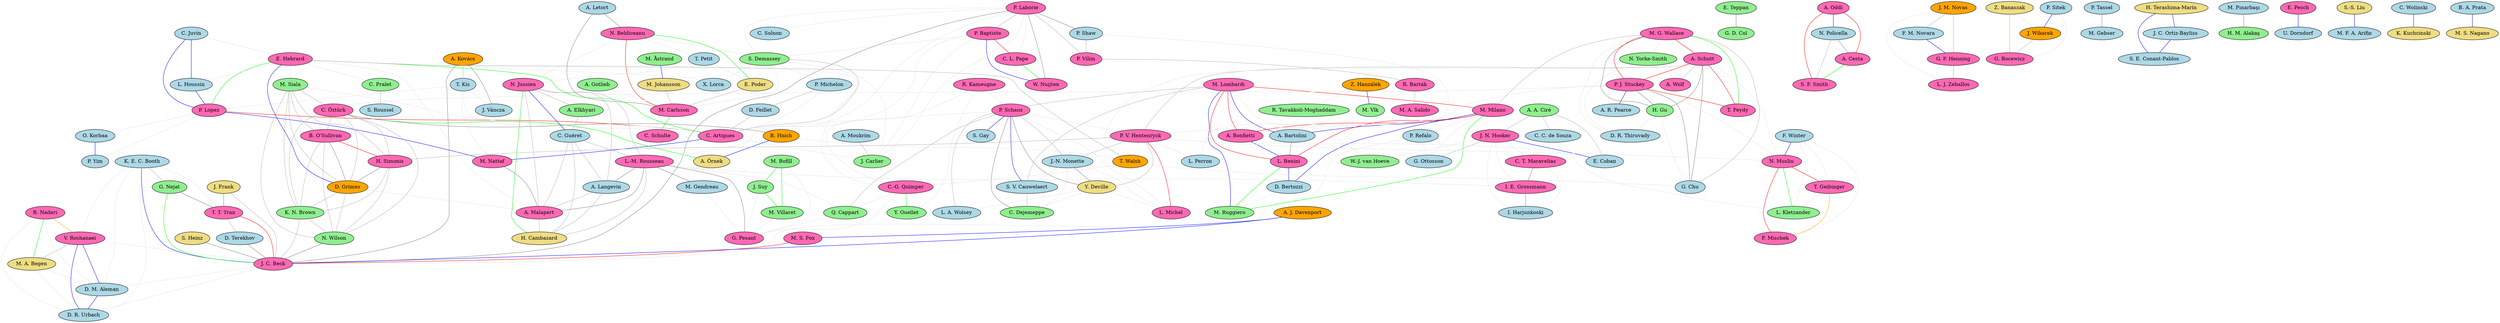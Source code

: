 strict graph coauth {
a292 [label="A. Elkhyari" style="filled" fillcolor="lightgreen"]
a155 [label="T. Kis" style="filled" fillcolor="lightblue"]
a382 [label="I. E. Grossmann" style="filled" fillcolor="hotpink"]
a78 [label="L. Kletzander" style="filled" fillcolor="lightgreen"]
a93 [label="G. D. Col" style="filled" fillcolor="lightgreen"]
a298 [label="S. F. Smith" style="filled" fillcolor="hotpink"]
a615 [label="M. Gendreau" style="filled" fillcolor="lightblue"]
a620 [label="L. J. Zeballos" style="filled" fillcolor="hotpink"]
a128 [label="N. Beldiceanu" style="filled" fillcolor="hotpink"]
a293 [label="C. Guéret" style="filled" fillcolor="lightblue"]
a142 [label="M. Lombardi" style="filled" fillcolor="hotpink"]
a225 [label="A. Bartolini" style="filled" fillcolor="lightblue"]
a143 [label="M. Milano" style="filled" fillcolor="hotpink"]
a146 [label="A. Kovács" style="filled" fillcolor="orange"]
a629 [label="G. Bocewicz" style="filled" fillcolor="hotpink"]
a870 [label="I. Harjunkoski" style="filled" fillcolor="lightblue"]
a1169 [label="A. Moukrim" style="filled" fillcolor="lightblue"]
a8 [label="G. Pesant" style="filled" fillcolor="hotpink"]
a124 [label="A. Schutt" style="filled" fillcolor="hotpink"]
a6 [label="C. Artigues" style="filled" fillcolor="hotpink"]
a91 [label="M. Carlsson" style="filled" fillcolor="hotpink"]
a997 [label="H. Cambazard" style="filled" fillcolor="lightgoldenrod"]
a644 [label="A. Langevin" style="filled" fillcolor="lightblue"]
a523 [label="J. M. Novas" style="filled" fillcolor="orange"]
a835 [label="M. A. Begen" style="filled" fillcolor="lightgoldenrod"]
a10 [label="R. Kameugne" style="filled" fillcolor="hotpink"]
a798 [label="T. T. Tran" style="filled" fillcolor="hotpink"]
a16 [label="B. O'Sullivan" style="filled" fillcolor="hotpink"]
a120 [label="P. Shaw" style="filled" fillcolor="lightblue"]
a1811 [label="Z. Banaszak" style="filled" fillcolor="lightgoldenrod"]
a233 [label="M. Villaret" style="filled" fillcolor="lightgreen"]
a202 [label="C. Dejemeppe" style="filled" fillcolor="lightgreen"]
a586 [label="F. M. Novara" style="filled" fillcolor="lightblue"]
a379 [label="J. Frank" style="filled" fillcolor="lightgoldenrod"]
a232 [label="J. Suy" style="filled" fillcolor="lightgreen"]
a61 [label="M. Gebser" style="filled" fillcolor="lightblue"]
a381 [label="C. T. Maravelias" style="filled" fillcolor="hotpink"]
a151 [label="Y. Deville" style="filled" fillcolor="lightgoldenrod"]
a17 [label="H. Simonis" style="filled" fillcolor="hotpink"]
a224 [label="L. A. Wolsey" style="filled" fillcolor="lightblue"]
a162 [label="P. Baptiste" style="filled" fillcolor="hotpink"]
a58 [label="P. Tassel" style="filled" fillcolor="lightblue"]
a326 [label="L.-M. Rousseau" style="filled" fillcolor="hotpink"]
a3 [label="P. Lopez" style="filled" fillcolor="hotpink"]
a396 [label="D. R. Thiruvady" style="filled" fillcolor="lightblue"]
a82 [label="A. Malapert" style="filled" fillcolor="hotpink"]
a149 [label="J.-N. Monette" style="filled" fillcolor="lightblue"]
a138 [label="A. Örnek" style="filled" fillcolor="lightgoldenrod"]
a2 [label="L. Houssin" style="filled" fillcolor="lightblue"]
a85 [label="C. Solnon" style="filled" fillcolor="lightblue"]
a43 [label="F. Winter" style="filled" fillcolor="lightblue"]
a336 [label="H. Gu" style="filled" fillcolor="lightgreen"]
a844 [label="J. Carlier" style="filled" fillcolor="lightgreen"]
a245 [label="L. Benini" style="filled" fillcolor="hotpink"]
a1779 [label="S. E. Conant-Pablos" style="filled" fillcolor="lightblue"]
a201 [label="S. V. Cauwelaert" style="filled" fillcolor="lightblue"]
a195 [label="A. Gotlieb" style="filled" fillcolor="lightgreen"]
a129 [label="M. Siala" style="filled" fillcolor="lightgreen"]
a254 [label="P. Refalo" style="filled" fillcolor="lightblue"]
a52 [label="Y. Ouellet" style="filled" fillcolor="lightgreen"]
a45 [label="N. Musliu" style="filled" fillcolor="hotpink"]
a163 [label="C. L. Pape" style="filled" fillcolor="hotpink"]
a1383 [label="M. Pınarbaşı" style="filled" fillcolor="lightblue"]
a32 [label="L. Michel" style="filled" fillcolor="hotpink"]
a221 [label="T. Petit" style="filled" fillcolor="lightblue"]
a244 [label="X. Lorca" style="filled" fillcolor="lightblue"]
a278 [label="J. Váncza" style="filled" fillcolor="lightblue"]
a125 [label="P. J. Stuckey" style="filled" fillcolor="hotpink"]
a211 [label="S. Gay" style="filled" fillcolor="lightblue"]
a121 [label="P. Vilím" style="filled" fillcolor="hotpink"]
a358 [label="E. Poder" style="filled" fillcolor="lightgoldenrod"]
a170 [label="C. C. de Souza" style="filled" fillcolor="lightblue"]
a727 [label="V. Roshanaei" style="filled" fillcolor="hotpink"]
a437 [label="E. Pesch" style="filled" fillcolor="hotpink"]
a117 [label="M. G. Wallace" style="filled" fillcolor="hotpink"]
a1487 [label="M. F. A. Arifin" style="filled" fillcolor="lightblue"]
a283 [label="N. Policella" style="filled" fillcolor="lightblue"]
a0 [label="C. Juvin" style="filled" fillcolor="lightblue"]
a356 [label="D. Feillet" style="filled" fillcolor="lightblue"]
a658 [label="C. Wolinski" style="filled" fillcolor="lightblue"]
a89 [label="J. C. Beck" style="filled" fillcolor="hotpink"]
a894 [label="D. M. Aleman" style="filled" fillcolor="lightblue"]
a118 [label="P. Laborie" style="filled" fillcolor="hotpink"]
a355 [label="P. Michelon" style="filled" fillcolor="lightblue"]
a80 [label="F. Mischek" style="filled" fillcolor="hotpink"]
a717 [label="M. Ruggiero" style="filled" fillcolor="lightgreen"]
a74 [label="M. Åstrand" style="filled" fillcolor="lightgreen"]
a1243 [label="S.-S. Liu" style="filled" fillcolor="lightgoldenrod"]
a153 [label="M. A. Salido" style="filled" fillcolor="hotpink"]
a135 [label="C. Öztürk" style="filled" fillcolor="hotpink"]
a203 [label="K. E. C. Booth" style="filled" fillcolor="lightblue"]
a302 [label="M. S. Fox" style="filled" fillcolor="hotpink"]
a152 [label="R. Barták" style="filled" fillcolor="hotpink"]
a77 [label="T. Geibinger" style="filled" fillcolor="hotpink"]
a19 [label="N. Yorke-Smith" style="filled" fillcolor="lightgreen"]
a160 [label="J. N. Hooker" style="filled" fillcolor="hotpink"]
a1606 [label="H. Terashima-Marín" style="filled" fillcolor="lightgoldenrod"]
a206 [label="W.-J. van Hoeve" style="filled" fillcolor="lightgreen"]
a116 [label="Z. Hanzálek" style="filled" fillcolor="orange"]
a75 [label="M. Johansson" style="filled" fillcolor="lightgoldenrod"]
a217 [label="K. N. Brown" style="filled" fillcolor="lightgreen"]
a817 [label="D. Terekhov" style="filled" fillcolor="lightblue"]
a288 [label="L. Perron" style="filled" fillcolor="lightblue"]
a147 [label="P. Schaus" style="filled" fillcolor="hotpink"]
a429 [label="R. Tavakkoli-Moghaddam" style="filled" fillcolor="lightgreen"]
a228 [label="M. Bofill" style="filled" fillcolor="lightgreen"]
a385 [label="B. A. Prata" style="filled" fillcolor="lightblue"]
a343 [label="G. Chu" style="filled" fillcolor="lightblue"]
a679 [label="O. Korbaa" style="filled" fillcolor="lightblue"]
a1474 [label="P. Sitek" style="filled" fillcolor="lightblue"]
a92 [label="C. Schulte" style="filled" fillcolor="hotpink"]
a181 [label="D. Grimes" style="filled" fillcolor="orange"]
a825 [label="N. Wilson" style="filled" fillcolor="lightgreen"]
a42 [label="Q. Cappart" style="filled" fillcolor="lightgreen"]
a133 [label="S. Heinz" style="filled" fillcolor="lightgoldenrod"]
a375 [label="D. Bertozzi" style="filled" fillcolor="lightblue"]
a198 [label="A. Bonfietti" style="filled" fillcolor="hotpink"]
a1778 [label="J. C. Ortiz-Bayliss" style="filled" fillcolor="lightblue"]
a247 [label="N. Jussien" style="filled" fillcolor="hotpink"]
a1 [label="E. Hebrard" style="filled" fillcolor="hotpink"]
a725 [label="B. Naderi" style="filled" fillcolor="hotpink"]
a51 [label="A. Wolf" style="filled" fillcolor="hotpink"]
a387 [label="M. S. Nagano" style="filled" fillcolor="lightgoldenrod"]
a81 [label="M. Nattaf" style="filled" fillcolor="hotpink"]
a324 [label="A. R. Pearce" style="filled" fillcolor="lightblue"]
a607 [label="E. Teppan" style="filled" fillcolor="lightgreen"]
a311 [label="M. Vlk" style="filled" fillcolor="lightgreen"]
a21 [label="C. Pralet" style="filled" fillcolor="lightgreen"]
a204 [label="G. Nejat" style="filled" fillcolor="lightgreen"]
a248 [label="A. J. Davenport" style="filled" fillcolor="orange"]
a587 [label="G. P. Henning" style="filled" fillcolor="hotpink"]
a680 [label="P. Yim" style="filled" fillcolor="lightblue"]
a154 [label="T. Feydy" style="filled" fillcolor="hotpink"]
a895 [label="D. R. Urbach" style="filled" fillcolor="lightblue"]
a37 [label="C.-G. Quimper" style="filled" fillcolor="hotpink"]
a335 [label="E. Coban" style="filled" fillcolor="lightblue"]
a282 [label="A. Oddi" style="filled" fillcolor="hotpink"]
a137 [label="B. Hnich" style="filled" fillcolor="orange"]
a148 [label="P. V. Hentenryck" style="filled" fillcolor="hotpink"]
a763 [label="H. M. Alakaş" style="filled" fillcolor="lightgreen"]
a157 [label="A. A. Ciré" style="filled" fillcolor="lightgreen"]
a903 [label="U. Dorndorf" style="filled" fillcolor="lightblue"]
a655 [label="W. Nuijten" style="filled" fillcolor="hotpink"]
a127 [label="A. Letort" style="filled" fillcolor="lightblue"]
a851 [label="G. Ottosson" style="filled" fillcolor="lightblue"]
a534 [label="J. Wikarek" style="filled" fillcolor="orange"]
a276 [label="T. Walsh" style="filled" fillcolor="orange"]
a22 [label="S. Roussel" style="filled" fillcolor="lightblue"]
a243 [label="S. Demassey" style="filled" fillcolor="lightgreen"]
a284 [label="A. Cesta" style="filled" fillcolor="hotpink"]
a659 [label="K. Kuchcinski" style="filled" fillcolor="lightgoldenrod"]
  a147 -- a224 [weight=2 color="grey70"]
   a147 -- a151 [weight=3 color="grey50"]
   a151 -- a224 [weight=1 color="grey90"]
   a16 -- a181 [weight=3 color="grey50"]
   a16 -- a17 [weight=8 color="red"]
   a16 -- a217 [weight=2 color="grey70"]
   a16 -- a825 [weight=2 color="grey70"]
   a135 -- a16 [weight=2 color="grey70"]
   a135 -- a181 [weight=2 color="grey70"]
   a135 -- a17 [weight=2 color="grey70"]
   a135 -- a217 [weight=2 color="grey70"]
   a135 -- a825 [weight=2 color="grey70"]
   a181 -- a217 [weight=2 color="grey70"]
   a181 -- a825 [weight=2 color="grey70"]
   a17 -- a181 [weight=3 color="grey50"]
   a17 -- a217 [weight=2 color="grey70"]
   a17 -- a825 [weight=2 color="grey70"]
   a217 -- a825 [weight=2 color="grey70"]
   a129 -- a16 [weight=2 color="grey70"]
   a129 -- a135 [weight=2 color="grey70"]
   a129 -- a181 [weight=2 color="grey70"]
   a129 -- a17 [weight=2 color="grey70"]
   a129 -- a217 [weight=2 color="grey70"]
   a129 -- a825 [weight=2 color="grey70"]
   a1811 -- a629 [weight=6 color="orange"]
   a679 -- a680 [weight=4 color="blue"]
   a3 -- a679 [weight=1 color="grey90"]
   a3 -- a680 [weight=1 color="grey90"]
   a1 -- a244 [weight=1 color="grey90"]
   a1 -- a21 [weight=1 color="grey90"]
   a248 -- a89 [weight=4 color="blue"]
   a248 -- a302 [weight=4 color="blue"]
   a302 -- a89 [weight=8 color="red"]
   a142 -- a143 [weight=23 color="red"]
   a243 -- a244 [weight=1 color="grey90"]
   a232 -- a233 [weight=5 color="green"]
   a228 -- a232 [weight=5 color="green"]
   a228 -- a233 [weight=5 color="green"]
   a1474 -- a534 [weight=4 color="blue"]
   a725 -- a835 [weight=5 color="green"]
   a162 -- a163 [weight=11 color="red"]
   a45 -- a80 [weight=8 color="red"]
   a45 -- a77 [weight=8 color="red"]
   a77 -- a80 [weight=6 color="orange"]
   a1 -- a6 [weight=5 color="green"]
   a1 -- a3 [weight=5 color="green"]
   a3 -- a6 [weight=11 color="red"]
   a586 -- a587 [weight=4 color="blue"]
   a523 -- a586 [weight=2 color="grey70"]
   a523 -- a587 [weight=6 color="orange"]
   a282 -- a284 [weight=8 color="red"]
   a1606 -- a1778 [weight=4 color="blue"]
   a1606 -- a1779 [weight=4 color="blue"]
   a1778 -- a1779 [weight=4 color="blue"]
   a143 -- a198 [weight=9 color="red"]
   a142 -- a198 [weight=8 color="red"]
   a118 -- a89 [weight=3 color="grey50"]
   a587 -- a620 [weight=5 color="green"]
   a127 -- a91 [weight=3 color="grey50"]
   a127 -- a128 [weight=3 color="grey50"]
   a128 -- a91 [weight=7 color="red"]
   a75 -- a91 [weight=2 color="grey70"]
   a247 -- a997 [weight=5 color="green"]
   a798 -- a89 [weight=10 color="red"]
   a284 -- a298 [weight=5 color="green"]
   a282 -- a283 [weight=4 color="blue"]
   a282 -- a298 [weight=7 color="red"]
   a283 -- a284 [weight=3 color="grey50"]
   a283 -- a298 [weight=2 color="grey70"]
   a143 -- a245 [weight=16 color="red"]
   a142 -- a245 [weight=12 color="red"]
   a81 -- a82 [weight=3 color="grey50"]
   a198 -- a245 [weight=4 color="blue"]
   a160 -- a206 [weight=1 color="grey90"]
   a163 -- a655 [weight=5 color="green"]
   a162 -- a655 [weight=4 color="blue"]
   a894 -- a895 [weight=4 color="blue"]
   a727 -- a895 [weight=4 color="blue"]
   a727 -- a894 [weight=4 color="blue"]
   a43 -- a80 [weight=1 color="grey90"]
   a43 -- a78 [weight=1 color="grey90"]
   a43 -- a45 [weight=4 color="blue"]
   a43 -- a77 [weight=1 color="grey90"]
   a78 -- a80 [weight=1 color="grey90"]
   a45 -- a78 [weight=5 color="green"]
   a77 -- a78 [weight=1 color="grey90"]
   a254 -- a89 [weight=1 color="grey90"]
   a120 -- a288 [weight=1 color="grey90"]
   a148 -- a17 [weight=2 color="grey70"]
   a644 -- a82 [weight=2 color="grey70"]
   a644 -- a997 [weight=2 color="grey70"]
   a82 -- a997 [weight=2 color="grey70"]
   a293 -- a644 [weight=2 color="grey70"]
   a293 -- a82 [weight=2 color="grey70"]
   a293 -- a997 [weight=2 color="grey70"]
   a293 -- a326 [weight=2 color="grey70"]
   a326 -- a644 [weight=3 color="grey50"]
   a326 -- a82 [weight=3 color="grey50"]
   a326 -- a997 [weight=2 color="grey70"]
   a247 -- a644 [weight=2 color="grey70"]
   a247 -- a82 [weight=2 color="grey70"]
   a247 -- a293 [weight=4 color="blue"]
   a247 -- a326 [weight=2 color="grey70"]
   a125 -- a324 [weight=4 color="blue"]
   a91 -- a92 [weight=5 color="green"]
   a725 -- a895 [weight=1 color="grey90"]
   a725 -- a894 [weight=1 color="grey90"]
   a725 -- a727 [weight=6 color="orange"]
   a835 -- a895 [weight=1 color="grey90"]
   a835 -- a894 [weight=1 color="grey90"]
   a727 -- a835 [weight=2 color="grey70"]
   a326 -- a382 [weight=1 color="grey90"]
   a21 -- a22 [weight=2 color="grey70"]
   a1383 -- a763 [weight=3 color="grey50"]
   a245 -- a717 [weight=5 color="green"]
   a143 -- a717 [weight=5 color="green"]
   a142 -- a717 [weight=4 color="blue"]
   a133 -- a89 [weight=3 color="grey50"]
   a124 -- a125 [weight=16 color="red"]
   a825 -- a89 [weight=3 color="grey50"]
   a382 -- a870 [weight=3 color="grey50"]
   a217 -- a89 [weight=2 color="grey70"]
   a125 -- a135 [weight=1 color="grey90"]
   a116 -- a429 [weight=1 color="grey90"]
   a160 -- a851 [weight=2 color="grey70"]
   a74 -- a75 [weight=4 color="blue"]
   a355 -- a356 [weight=2 color="grey70"]
   a817 -- a89 [weight=3 color="grey50"]
   a798 -- a817 [weight=2 color="grey70"]
   a149 -- a202 [weight=1 color="grey90"]
   a149 -- a201 [weight=1 color="grey90"]
   a147 -- a202 [weight=3 color="grey50"]
   a147 -- a149 [weight=2 color="grey70"]
   a147 -- a201 [weight=4 color="blue"]
   a201 -- a202 [weight=2 color="grey70"]
   a181 -- a82 [weight=1 color="grey90"]
   a1 -- a82 [weight=1 color="grey90"]
   a1 -- a181 [weight=4 color="blue"]
   a116 -- a311 [weight=4 color="blue"]
   a0 -- a1 [weight=1 color="grey90"]
   a0 -- a2 [weight=4 color="blue"]
   a0 -- a3 [weight=4 color="blue"]
   a1 -- a2 [weight=1 color="grey90"]
   a2 -- a3 [weight=4 color="blue"]
   a37 -- a8 [weight=1 color="grey90"]
   a37 -- a42 [weight=1 color="grey90"]
   a42 -- a8 [weight=1 color="grey90"]
   a58 -- a61 [weight=3 color="grey50"]
   a437 -- a903 [weight=4 color="blue"]
   a124 -- a154 [weight=8 color="red"]
   a125 -- a154 [weight=8 color="red"]
   a146 -- a89 [weight=3 color="grey50"]
   a385 -- a387 [weight=4 color="blue"]
   a118 -- a163 [weight=1 color="grey90"]
   a118 -- a162 [weight=2 color="grey70"]
   a118 -- a655 [weight=3 color="grey50"]
   a292 -- a293 [weight=2 color="grey70"]
   a247 -- a292 [weight=2 color="grey70"]
   a146 -- a278 [weight=3 color="grey50"]
   a146 -- a155 [weight=2 color="grey70"]
   a155 -- a278 [weight=1 color="grey90"]
   a137 -- a138 [weight=4 color="blue"]
   a135 -- a138 [weight=5 color="green"]
   a135 -- a137 [weight=3 color="grey50"]
   a195 -- a91 [weight=1 color="grey90"]
   a124 -- a148 [weight=2 color="grey70"]
   a1169 -- a844 [weight=2 color="grey70"]
   a124 -- a336 [weight=3 color="grey50"]
   a125 -- a336 [weight=3 color="grey50"]
   a128 -- a358 [weight=5 color="green"]
   a147 -- a211 [weight=4 color="blue"]
   a37 -- a52 [weight=5 color="green"]
   a10 -- a37 [weight=1 color="grey90"]
   a10 -- a52 [weight=1 color="grey90"]
   a203 -- a89 [weight=4 color="blue"]
   a534 -- a629 [weight=2 color="grey70"]
   a1811 -- a534 [weight=1 color="grey90"]
   a125 -- a148 [weight=1 color="grey90"]
   a152 -- a153 [weight=2 color="grey70"]
   a356 -- a6 [weight=2 color="grey70"]
   a121 -- a152 [weight=2 color="grey70"]
   a326 -- a42 [weight=1 color="grey90"]
   a147 -- a326 [weight=1 color="grey90"]
   a147 -- a42 [weight=2 color="grey70"]
   a89 -- a895 [weight=1 color="grey90"]
   a89 -- a894 [weight=1 color="grey90"]
   a203 -- a895 [weight=1 color="grey90"]
   a203 -- a894 [weight=1 color="grey90"]
   a203 -- a727 [weight=1 color="grey90"]
   a727 -- a89 [weight=1 color="grey90"]
   a124 -- a45 [weight=1 color="grey90"]
   a125 -- a45 [weight=1 color="grey90"]
   a1243 -- a1487 [weight=4 color="blue"]
   a375 -- a717 [weight=1 color="grey90"]
   a245 -- a375 [weight=4 color="blue"]
   a143 -- a375 [weight=4 color="blue"]
   a658 -- a659 [weight=4 color="blue"]
   a381 -- a382 [weight=3 color="grey50"]
   a326 -- a615 [weight=3 color="grey50"]
   a120 -- a121 [weight=2 color="grey70"]
   a118 -- a120 [weight=3 color="grey50"]
   a118 -- a121 [weight=2 color="grey70"]
   a149 -- a151 [weight=3 color="grey50"]
   a142 -- a206 [weight=1 color="grey90"]
   a117 -- a124 [weight=8 color="red"]
   a117 -- a125 [weight=8 color="red"]
   a117 -- a154 [weight=5 color="green"]
   a117 -- a143 [weight=2 color="grey70"]
   a148 -- a32 [weight=7 color="red"]
   a151 -- a202 [weight=1 color="grey90"]
   a143 -- a225 [weight=4 color="blue"]
   a142 -- a225 [weight=4 color="blue"]
   a10 -- a147 [weight=1 color="grey90"]
   a355 -- a6 [weight=1 color="grey90"]
   a243 -- a6 [weight=2 color="grey70"]
   a243 -- a355 [weight=1 color="grey90"]
   a157 -- a335 [weight=2 color="grey70"]
   a157 -- a160 [weight=2 color="grey70"]
   a160 -- a335 [weight=4 color="blue"]
   a148 -- a149 [weight=2 color="grey70"]
   a148 -- a151 [weight=2 color="grey70"]
   a615 -- a8 [weight=1 color="grey90"]
   a523 -- a620 [weight=1 color="grey90"]
   a6 -- a81 [weight=4 color="blue"]
   a3 -- a81 [weight=4 color="blue"]
   a221 -- a358 [weight=1 color="grey90"]
   a137 -- a276 [weight=1 color="grey90"]
   a379 -- a798 [weight=3 color="grey50"]
   a1 -- a276 [weight=2 color="grey70"]
   a607 -- a93 [weight=3 color="grey50"]
   a1474 -- a629 [weight=1 color="grey90"]
   a142 -- a147 [weight=2 color="grey70"]
   a142 -- a201 [weight=2 color="grey70"]
   a155 -- a6 [weight=1 color="grey90"]
   a155 -- a81 [weight=1 color="grey90"]
   a155 -- a3 [weight=1 color="grey90"]
   a148 -- a78 [weight=1 color="grey90"]
   a148 -- a45 [weight=1 color="grey90"]
   a124 -- a51 [weight=2 color="grey70"]
   a157 -- a170 [weight=2 color="grey70"]
   a143 -- a851 [weight=1 color="grey90"]
   a143 -- a254 [weight=1 color="grey90"]
   a254 -- a851 [weight=1 color="grey90"]
   a1 -- a129 [weight=1 color="grey90"]
   a129 -- a6 [weight=1 color="grey90"]
   a148 -- a288 [weight=1 color="grey90"]
   a124 -- a343 [weight=3 color="grey50"]
   a117 -- a343 [weight=2 color="grey70"]
   a125 -- a343 [weight=3 color="grey50"]
   a326 -- a8 [weight=3 color="grey50"]
   a128 -- a247 [weight=1 color="grey90"]
   a128 -- a221 [weight=1 color="grey90"]
   a221 -- a247 [weight=1 color="grey90"]
   a225 -- a245 [weight=3 color="grey50"]
   a117 -- a19 [weight=1 color="grey90"]
   a1 -- a37 [weight=1 color="grey90"]
   a276 -- a37 [weight=1 color="grey90"]
   a204 -- a89 [weight=5 color="green"]
   a204 -- a798 [weight=3 color="grey50"]
   a203 -- a204 [weight=2 color="grey70"]
   a203 -- a798 [weight=1 color="grey90"]
   a379 -- a89 [weight=2 color="grey70"]
   a152 -- a311 [weight=1 color="grey90"]
   a336 -- a343 [weight=1 color="grey90"]
   a117 -- a336 [weight=3 color="grey50"]
   a358 -- a91 [weight=2 color="grey70"]
   a128 -- a243 [weight=1 color="grey90"]
   a243 -- a358 [weight=1 color="grey90"]
   a243 -- a91 [weight=1 color="grey90"]
   a118 -- a85 [weight=1 color="grey90"]
   a232 -- a8 [weight=1 color="grey90"]
   a233 -- a8 [weight=1 color="grey90"]
   a228 -- a8 [weight=1 color="grey90"]
   a149 -- a32 [weight=1 color="grey90"]
   a147 -- a32 [weight=1 color="grey90"]
   a147 -- a148 [weight=1 color="grey90"]
   a151 -- a32 [weight=1 color="grey90"]
   a6 -- a844 [weight=1 color="grey90"]
   a162 -- a6 [weight=1 color="grey90"]
   a162 -- a844 [weight=1 color="grey90"]
   a162 -- a243 [weight=1 color="grey90"]
   a118 -- a6 [weight=1 color="grey90"]
   a118 -- a844 [weight=1 color="grey90"]
   a118 -- a243 [weight=1 color="grey90"]
   a243 -- a844 [weight=1 color="grey90"]
   a381 -- a870 [weight=1 color="grey90"]
   a160 -- a381 [weight=1 color="grey90"]
   a160 -- a382 [weight=1 color="grey90"]
   a160 -- a870 [weight=1 color="grey90"]
   a124 -- a396 [weight=1 color="grey90"]
   a336 -- a396 [weight=1 color="grey90"]
   a117 -- a396 [weight=1 color="grey90"]
   a124 -- a276 [weight=1 color="grey90"]
   a276 -- a343 [weight=1 color="grey90"]
 }
